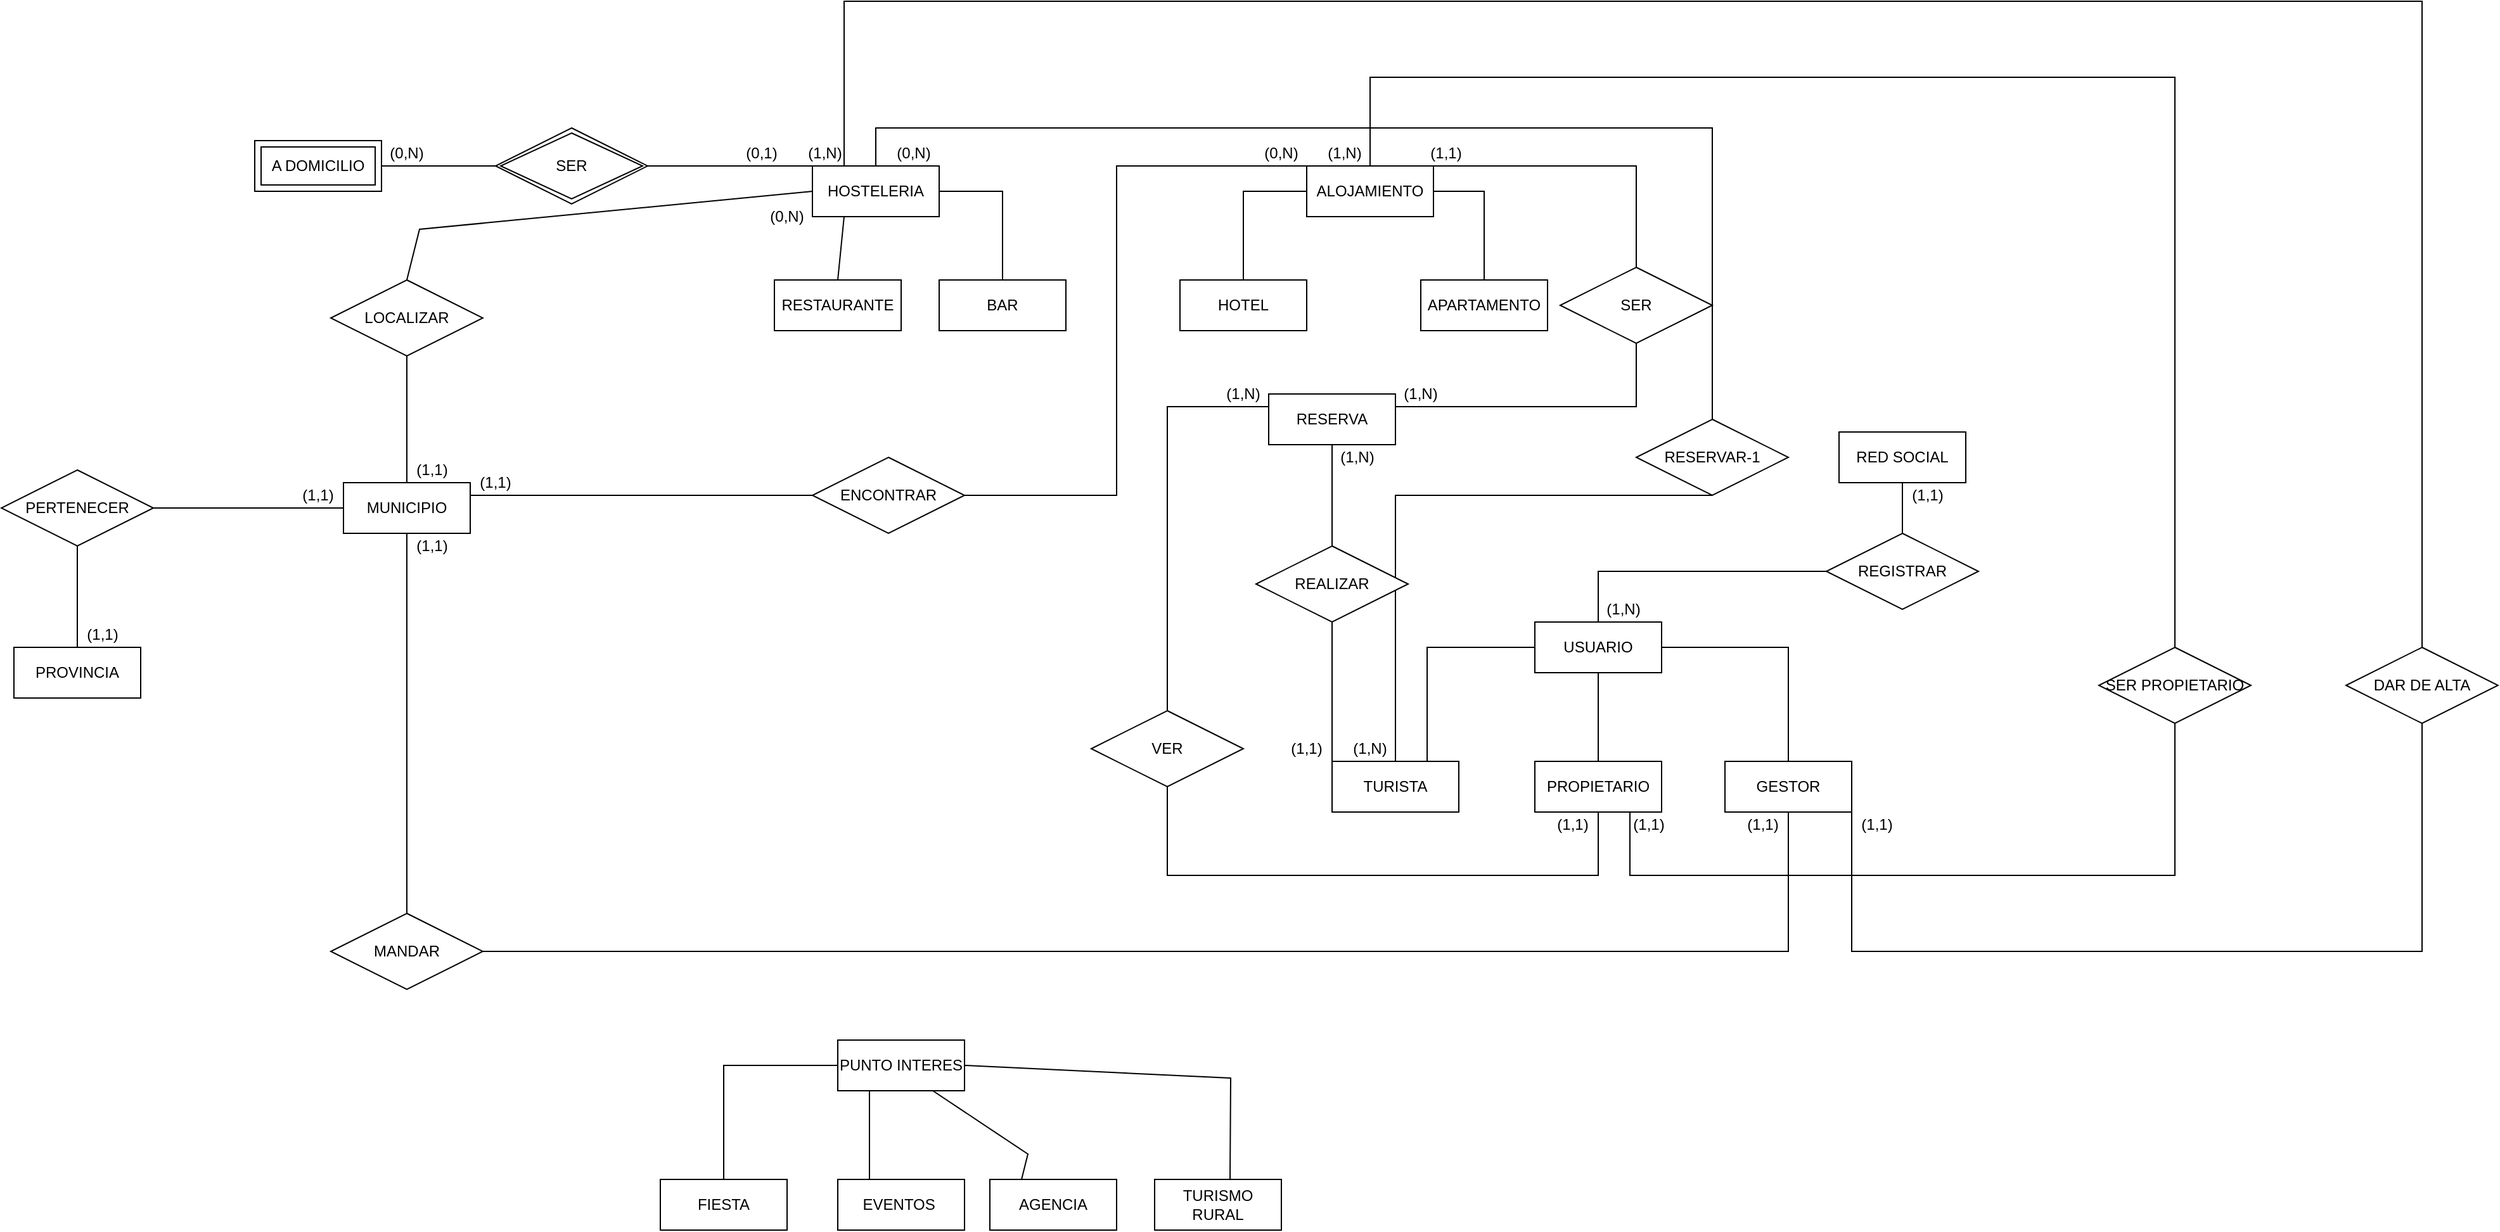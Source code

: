<mxfile version="14.4.3" type="github">
  <diagram id="R2lEEEUBdFMjLlhIrx00" name="Page-1">
    <mxGraphModel dx="2154" dy="1667" grid="1" gridSize="10" guides="1" tooltips="1" connect="1" arrows="1" fold="1" page="1" pageScale="1" pageWidth="850" pageHeight="1100" math="0" shadow="0" extFonts="Permanent Marker^https://fonts.googleapis.com/css?family=Permanent+Marker">
      <root>
        <mxCell id="0" />
        <mxCell id="1" parent="0" />
        <mxCell id="o4iAExZpC-2CQ51Gos-I-1" value="HOSTELERIA" style="whiteSpace=wrap;html=1;align=center;" parent="1" vertex="1">
          <mxGeometry x="140" y="80" width="100" height="40" as="geometry" />
        </mxCell>
        <mxCell id="o4iAExZpC-2CQ51Gos-I-3" value="RESTAURANTE" style="whiteSpace=wrap;html=1;align=center;" parent="1" vertex="1">
          <mxGeometry x="110" y="170" width="100" height="40" as="geometry" />
        </mxCell>
        <mxCell id="o4iAExZpC-2CQ51Gos-I-4" value="BAR" style="whiteSpace=wrap;html=1;align=center;" parent="1" vertex="1">
          <mxGeometry x="240" y="170" width="100" height="40" as="geometry" />
        </mxCell>
        <mxCell id="o4iAExZpC-2CQ51Gos-I-5" value="ALOJAMIENTO" style="whiteSpace=wrap;html=1;align=center;" parent="1" vertex="1">
          <mxGeometry x="530" y="80" width="100" height="40" as="geometry" />
        </mxCell>
        <mxCell id="o4iAExZpC-2CQ51Gos-I-6" value="HOTEL" style="whiteSpace=wrap;html=1;align=center;" parent="1" vertex="1">
          <mxGeometry x="430" y="170" width="100" height="40" as="geometry" />
        </mxCell>
        <mxCell id="o4iAExZpC-2CQ51Gos-I-7" value="APARTAMENTO" style="whiteSpace=wrap;html=1;align=center;" parent="1" vertex="1">
          <mxGeometry x="620" y="170" width="100" height="40" as="geometry" />
        </mxCell>
        <mxCell id="o4iAExZpC-2CQ51Gos-I-8" value="PUNTO INTERES" style="whiteSpace=wrap;html=1;align=center;" parent="1" vertex="1">
          <mxGeometry x="160" y="770" width="100" height="40" as="geometry" />
        </mxCell>
        <mxCell id="o4iAExZpC-2CQ51Gos-I-9" value="FIESTA" style="whiteSpace=wrap;html=1;align=center;" parent="1" vertex="1">
          <mxGeometry x="20" y="880" width="100" height="40" as="geometry" />
        </mxCell>
        <mxCell id="o4iAExZpC-2CQ51Gos-I-10" value="EVENTOS&amp;nbsp;" style="whiteSpace=wrap;html=1;align=center;" parent="1" vertex="1">
          <mxGeometry x="160" y="880" width="100" height="40" as="geometry" />
        </mxCell>
        <mxCell id="o4iAExZpC-2CQ51Gos-I-11" value="AGENCIA" style="whiteSpace=wrap;html=1;align=center;" parent="1" vertex="1">
          <mxGeometry x="280" y="880" width="100" height="40" as="geometry" />
        </mxCell>
        <mxCell id="o4iAExZpC-2CQ51Gos-I-12" value="TURISMO RURAL" style="whiteSpace=wrap;html=1;align=center;" parent="1" vertex="1">
          <mxGeometry x="410" y="880" width="100" height="40" as="geometry" />
        </mxCell>
        <mxCell id="o4iAExZpC-2CQ51Gos-I-13" value="RED SOCIAL" style="whiteSpace=wrap;html=1;align=center;" parent="1" vertex="1">
          <mxGeometry x="950" y="290" width="100" height="40" as="geometry" />
        </mxCell>
        <mxCell id="o4iAExZpC-2CQ51Gos-I-14" value="USUARIO" style="whiteSpace=wrap;html=1;align=center;" parent="1" vertex="1">
          <mxGeometry x="710" y="440" width="100" height="40" as="geometry" />
        </mxCell>
        <mxCell id="o4iAExZpC-2CQ51Gos-I-15" value="TURISTA" style="whiteSpace=wrap;html=1;align=center;" parent="1" vertex="1">
          <mxGeometry x="550" y="550" width="100" height="40" as="geometry" />
        </mxCell>
        <mxCell id="o4iAExZpC-2CQ51Gos-I-16" value="PROPIETARIO" style="whiteSpace=wrap;html=1;align=center;" parent="1" vertex="1">
          <mxGeometry x="710" y="550" width="100" height="40" as="geometry" />
        </mxCell>
        <mxCell id="o4iAExZpC-2CQ51Gos-I-17" value="GESTOR" style="whiteSpace=wrap;html=1;align=center;" parent="1" vertex="1">
          <mxGeometry x="860" y="550" width="100" height="40" as="geometry" />
        </mxCell>
        <mxCell id="o4iAExZpC-2CQ51Gos-I-18" value="REGISTRAR" style="shape=rhombus;perimeter=rhombusPerimeter;whiteSpace=wrap;html=1;align=center;" parent="1" vertex="1">
          <mxGeometry x="940" y="370" width="120" height="60" as="geometry" />
        </mxCell>
        <mxCell id="o4iAExZpC-2CQ51Gos-I-25" value="" style="endArrow=none;html=1;rounded=0;entryX=0.5;entryY=1;entryDx=0;entryDy=0;exitX=0.5;exitY=0;exitDx=0;exitDy=0;" parent="1" source="o4iAExZpC-2CQ51Gos-I-18" target="o4iAExZpC-2CQ51Gos-I-13" edge="1">
          <mxGeometry relative="1" as="geometry">
            <mxPoint x="760" y="319.5" as="sourcePoint" />
            <mxPoint x="920" y="319.5" as="targetPoint" />
            <Array as="points" />
          </mxGeometry>
        </mxCell>
        <mxCell id="o4iAExZpC-2CQ51Gos-I-26" value="" style="endArrow=none;html=1;rounded=0;entryX=0;entryY=0.5;entryDx=0;entryDy=0;exitX=0.5;exitY=0;exitDx=0;exitDy=0;" parent="1" source="o4iAExZpC-2CQ51Gos-I-14" target="o4iAExZpC-2CQ51Gos-I-18" edge="1">
          <mxGeometry relative="1" as="geometry">
            <mxPoint x="760" y="440" as="sourcePoint" />
            <mxPoint x="930.04" y="430" as="targetPoint" />
            <Array as="points">
              <mxPoint x="760" y="400" />
              <mxPoint x="850" y="400" />
            </Array>
          </mxGeometry>
        </mxCell>
        <mxCell id="o4iAExZpC-2CQ51Gos-I-27" value="" style="endArrow=none;html=1;rounded=0;entryX=0;entryY=0.5;entryDx=0;entryDy=0;exitX=0.75;exitY=0;exitDx=0;exitDy=0;" parent="1" source="o4iAExZpC-2CQ51Gos-I-15" target="o4iAExZpC-2CQ51Gos-I-14" edge="1">
          <mxGeometry relative="1" as="geometry">
            <mxPoint x="550" y="460" as="sourcePoint" />
            <mxPoint x="710" y="460" as="targetPoint" />
            <Array as="points">
              <mxPoint x="625" y="460" />
            </Array>
          </mxGeometry>
        </mxCell>
        <mxCell id="o4iAExZpC-2CQ51Gos-I-28" value="" style="endArrow=none;html=1;rounded=0;exitX=1;exitY=0.5;exitDx=0;exitDy=0;entryX=0.5;entryY=0;entryDx=0;entryDy=0;" parent="1" source="o4iAExZpC-2CQ51Gos-I-14" target="o4iAExZpC-2CQ51Gos-I-17" edge="1">
          <mxGeometry relative="1" as="geometry">
            <mxPoint x="830" y="460" as="sourcePoint" />
            <mxPoint x="990" y="460" as="targetPoint" />
            <Array as="points">
              <mxPoint x="910" y="460" />
            </Array>
          </mxGeometry>
        </mxCell>
        <mxCell id="o4iAExZpC-2CQ51Gos-I-29" value="" style="endArrow=none;html=1;rounded=0;entryX=0.5;entryY=1;entryDx=0;entryDy=0;exitX=0.5;exitY=0;exitDx=0;exitDy=0;" parent="1" source="o4iAExZpC-2CQ51Gos-I-16" target="o4iAExZpC-2CQ51Gos-I-14" edge="1">
          <mxGeometry relative="1" as="geometry">
            <mxPoint x="640" y="620" as="sourcePoint" />
            <mxPoint x="800" y="620" as="targetPoint" />
          </mxGeometry>
        </mxCell>
        <mxCell id="o4iAExZpC-2CQ51Gos-I-30" value="" style="endArrow=none;html=1;rounded=0;entryX=0;entryY=0.5;entryDx=0;entryDy=0;exitX=0.5;exitY=0;exitDx=0;exitDy=0;" parent="1" source="o4iAExZpC-2CQ51Gos-I-9" target="o4iAExZpC-2CQ51Gos-I-8" edge="1">
          <mxGeometry relative="1" as="geometry">
            <mxPoint x="40" y="870" as="sourcePoint" />
            <mxPoint x="150" y="780" as="targetPoint" />
            <Array as="points">
              <mxPoint x="70" y="790" />
            </Array>
          </mxGeometry>
        </mxCell>
        <mxCell id="o4iAExZpC-2CQ51Gos-I-31" value="" style="endArrow=none;html=1;rounded=0;exitX=1;exitY=0.5;exitDx=0;exitDy=0;entryX=0.595;entryY=0.001;entryDx=0;entryDy=0;entryPerimeter=0;" parent="1" source="o4iAExZpC-2CQ51Gos-I-8" target="o4iAExZpC-2CQ51Gos-I-12" edge="1">
          <mxGeometry relative="1" as="geometry">
            <mxPoint x="320" y="790" as="sourcePoint" />
            <mxPoint x="470" y="880" as="targetPoint" />
            <Array as="points">
              <mxPoint x="470" y="800" />
            </Array>
          </mxGeometry>
        </mxCell>
        <mxCell id="o4iAExZpC-2CQ51Gos-I-32" value="" style="endArrow=none;html=1;rounded=0;exitX=0.25;exitY=1;exitDx=0;exitDy=0;entryX=0.25;entryY=0;entryDx=0;entryDy=0;" parent="1" source="o4iAExZpC-2CQ51Gos-I-8" target="o4iAExZpC-2CQ51Gos-I-10" edge="1">
          <mxGeometry relative="1" as="geometry">
            <mxPoint x="320" y="830" as="sourcePoint" />
            <mxPoint x="480" y="830" as="targetPoint" />
          </mxGeometry>
        </mxCell>
        <mxCell id="o4iAExZpC-2CQ51Gos-I-33" value="" style="endArrow=none;html=1;rounded=0;exitX=0.75;exitY=1;exitDx=0;exitDy=0;entryX=0.25;entryY=0;entryDx=0;entryDy=0;" parent="1" source="o4iAExZpC-2CQ51Gos-I-8" target="o4iAExZpC-2CQ51Gos-I-11" edge="1">
          <mxGeometry relative="1" as="geometry">
            <mxPoint x="250" y="840" as="sourcePoint" />
            <mxPoint x="410" y="840" as="targetPoint" />
            <Array as="points">
              <mxPoint x="310" y="860" />
            </Array>
          </mxGeometry>
        </mxCell>
        <mxCell id="o4iAExZpC-2CQ51Gos-I-34" value="" style="endArrow=none;html=1;rounded=0;exitX=0.25;exitY=1;exitDx=0;exitDy=0;entryX=0.5;entryY=0;entryDx=0;entryDy=0;" parent="1" source="o4iAExZpC-2CQ51Gos-I-1" target="o4iAExZpC-2CQ51Gos-I-3" edge="1">
          <mxGeometry relative="1" as="geometry">
            <mxPoint x="210" y="260" as="sourcePoint" />
            <mxPoint x="370" y="260" as="targetPoint" />
            <Array as="points" />
          </mxGeometry>
        </mxCell>
        <mxCell id="o4iAExZpC-2CQ51Gos-I-35" value="" style="endArrow=none;html=1;rounded=0;exitX=0.5;exitY=0;exitDx=0;exitDy=0;entryX=1;entryY=0.5;entryDx=0;entryDy=0;" parent="1" source="o4iAExZpC-2CQ51Gos-I-4" target="o4iAExZpC-2CQ51Gos-I-1" edge="1">
          <mxGeometry relative="1" as="geometry">
            <mxPoint x="260" y="260" as="sourcePoint" />
            <mxPoint x="420" y="260" as="targetPoint" />
            <Array as="points">
              <mxPoint x="290" y="100" />
            </Array>
          </mxGeometry>
        </mxCell>
        <mxCell id="o4iAExZpC-2CQ51Gos-I-36" value="" style="endArrow=none;html=1;rounded=0;entryX=0;entryY=0.5;entryDx=0;entryDy=0;exitX=0.5;exitY=0;exitDx=0;exitDy=0;" parent="1" source="o4iAExZpC-2CQ51Gos-I-6" target="o4iAExZpC-2CQ51Gos-I-5" edge="1">
          <mxGeometry relative="1" as="geometry">
            <mxPoint x="380" y="250" as="sourcePoint" />
            <mxPoint x="540" y="250" as="targetPoint" />
            <Array as="points">
              <mxPoint x="480" y="100" />
            </Array>
          </mxGeometry>
        </mxCell>
        <mxCell id="o4iAExZpC-2CQ51Gos-I-37" value="" style="endArrow=none;html=1;rounded=0;exitX=1;exitY=0.5;exitDx=0;exitDy=0;entryX=0.5;entryY=0;entryDx=0;entryDy=0;" parent="1" source="o4iAExZpC-2CQ51Gos-I-5" target="o4iAExZpC-2CQ51Gos-I-7" edge="1">
          <mxGeometry relative="1" as="geometry">
            <mxPoint x="660" y="100" as="sourcePoint" />
            <mxPoint x="820" y="100" as="targetPoint" />
            <Array as="points">
              <mxPoint x="670" y="100" />
            </Array>
          </mxGeometry>
        </mxCell>
        <mxCell id="o4iAExZpC-2CQ51Gos-I-39" value="RESERVAR-1" style="shape=rhombus;perimeter=rhombusPerimeter;whiteSpace=wrap;html=1;align=center;" parent="1" vertex="1">
          <mxGeometry x="790" y="280" width="120" height="60" as="geometry" />
        </mxCell>
        <mxCell id="o4iAExZpC-2CQ51Gos-I-42" value="" style="endArrow=none;html=1;rounded=0;entryX=0.5;entryY=1;entryDx=0;entryDy=0;exitX=0.5;exitY=0;exitDx=0;exitDy=0;" parent="1" source="o4iAExZpC-2CQ51Gos-I-15" target="o4iAExZpC-2CQ51Gos-I-39" edge="1">
          <mxGeometry relative="1" as="geometry">
            <mxPoint x="580" y="560" as="sourcePoint" />
            <mxPoint x="800" y="360" as="targetPoint" />
            <Array as="points">
              <mxPoint x="600" y="340" />
            </Array>
          </mxGeometry>
        </mxCell>
        <mxCell id="o4iAExZpC-2CQ51Gos-I-43" value="" style="endArrow=none;html=1;rounded=0;exitX=0.5;exitY=0;exitDx=0;exitDy=0;entryX=0.5;entryY=0;entryDx=0;entryDy=0;" parent="1" source="o4iAExZpC-2CQ51Gos-I-1" target="o4iAExZpC-2CQ51Gos-I-39" edge="1">
          <mxGeometry relative="1" as="geometry">
            <mxPoint x="210" y="50" as="sourcePoint" />
            <mxPoint x="370" y="50" as="targetPoint" />
            <Array as="points">
              <mxPoint x="190" y="50" />
              <mxPoint x="760" y="50" />
              <mxPoint x="850" y="50" />
            </Array>
          </mxGeometry>
        </mxCell>
        <mxCell id="o4iAExZpC-2CQ51Gos-I-50" value="REALIZAR" style="shape=rhombus;perimeter=rhombusPerimeter;whiteSpace=wrap;html=1;align=center;" parent="1" vertex="1">
          <mxGeometry x="490" y="380" width="120" height="60" as="geometry" />
        </mxCell>
        <mxCell id="o4iAExZpC-2CQ51Gos-I-52" value="" style="endArrow=none;html=1;rounded=0;entryX=0.5;entryY=1;entryDx=0;entryDy=0;exitX=0;exitY=0;exitDx=0;exitDy=0;" parent="1" source="o4iAExZpC-2CQ51Gos-I-15" target="o4iAExZpC-2CQ51Gos-I-50" edge="1">
          <mxGeometry relative="1" as="geometry">
            <mxPoint x="820" y="450" as="sourcePoint" />
            <mxPoint x="860" y="330" as="targetPoint" />
            <Array as="points" />
          </mxGeometry>
        </mxCell>
        <mxCell id="cLi5nbnr-QQRvA7Y3jT5-1" value="A DOMICILIO" style="shape=ext;margin=3;double=1;whiteSpace=wrap;html=1;align=center;" vertex="1" parent="1">
          <mxGeometry x="-300" y="60" width="100" height="40" as="geometry" />
        </mxCell>
        <mxCell id="cLi5nbnr-QQRvA7Y3jT5-2" value="SER" style="shape=rhombus;double=1;perimeter=rhombusPerimeter;whiteSpace=wrap;html=1;align=center;" vertex="1" parent="1">
          <mxGeometry x="-110" y="50" width="120" height="60" as="geometry" />
        </mxCell>
        <mxCell id="cLi5nbnr-QQRvA7Y3jT5-3" value="" style="endArrow=none;html=1;rounded=0;entryX=0;entryY=0.5;entryDx=0;entryDy=0;exitX=1;exitY=0.5;exitDx=0;exitDy=0;" edge="1" parent="1" source="cLi5nbnr-QQRvA7Y3jT5-1" target="cLi5nbnr-QQRvA7Y3jT5-2">
          <mxGeometry relative="1" as="geometry">
            <mxPoint x="-210" y="130" as="sourcePoint" />
            <mxPoint x="-60" y="150" as="targetPoint" />
          </mxGeometry>
        </mxCell>
        <mxCell id="cLi5nbnr-QQRvA7Y3jT5-4" value="" style="endArrow=none;html=1;rounded=0;entryX=0;entryY=0;entryDx=0;entryDy=0;exitX=1;exitY=0.5;exitDx=0;exitDy=0;" edge="1" parent="1" source="cLi5nbnr-QQRvA7Y3jT5-2" target="o4iAExZpC-2CQ51Gos-I-1">
          <mxGeometry relative="1" as="geometry">
            <mxPoint x="-160" y="150" as="sourcePoint" />
            <mxPoint y="150" as="targetPoint" />
          </mxGeometry>
        </mxCell>
        <mxCell id="cLi5nbnr-QQRvA7Y3jT5-5" value="MUNICIPIO" style="whiteSpace=wrap;html=1;align=center;" vertex="1" parent="1">
          <mxGeometry x="-230" y="330" width="100" height="40" as="geometry" />
        </mxCell>
        <mxCell id="cLi5nbnr-QQRvA7Y3jT5-6" value="LOCALIZAR" style="shape=rhombus;perimeter=rhombusPerimeter;whiteSpace=wrap;html=1;align=center;" vertex="1" parent="1">
          <mxGeometry x="-240" y="170" width="120" height="60" as="geometry" />
        </mxCell>
        <mxCell id="cLi5nbnr-QQRvA7Y3jT5-7" value="" style="endArrow=none;html=1;rounded=0;exitX=0.5;exitY=0;exitDx=0;exitDy=0;entryX=0;entryY=0.5;entryDx=0;entryDy=0;" edge="1" parent="1" source="cLi5nbnr-QQRvA7Y3jT5-6" target="o4iAExZpC-2CQ51Gos-I-1">
          <mxGeometry relative="1" as="geometry">
            <mxPoint x="-130" y="150" as="sourcePoint" />
            <mxPoint x="30" y="150" as="targetPoint" />
            <Array as="points">
              <mxPoint x="-170" y="130" />
            </Array>
          </mxGeometry>
        </mxCell>
        <mxCell id="cLi5nbnr-QQRvA7Y3jT5-9" value="" style="endArrow=none;html=1;rounded=0;exitX=0.5;exitY=1;exitDx=0;exitDy=0;entryX=0.5;entryY=0;entryDx=0;entryDy=0;" edge="1" parent="1" source="cLi5nbnr-QQRvA7Y3jT5-6" target="cLi5nbnr-QQRvA7Y3jT5-5">
          <mxGeometry relative="1" as="geometry">
            <mxPoint x="-220" y="270" as="sourcePoint" />
            <mxPoint x="-60" y="270" as="targetPoint" />
          </mxGeometry>
        </mxCell>
        <mxCell id="cLi5nbnr-QQRvA7Y3jT5-10" value="MANDAR" style="shape=rhombus;perimeter=rhombusPerimeter;whiteSpace=wrap;html=1;align=center;" vertex="1" parent="1">
          <mxGeometry x="-240" y="670" width="120" height="60" as="geometry" />
        </mxCell>
        <mxCell id="cLi5nbnr-QQRvA7Y3jT5-11" value="" style="endArrow=none;html=1;rounded=0;exitX=0.5;exitY=1;exitDx=0;exitDy=0;entryX=0.5;entryY=0;entryDx=0;entryDy=0;" edge="1" parent="1" source="cLi5nbnr-QQRvA7Y3jT5-5" target="cLi5nbnr-QQRvA7Y3jT5-10">
          <mxGeometry relative="1" as="geometry">
            <mxPoint x="-150" y="490" as="sourcePoint" />
            <mxPoint x="10" y="490" as="targetPoint" />
          </mxGeometry>
        </mxCell>
        <mxCell id="cLi5nbnr-QQRvA7Y3jT5-12" value="" style="endArrow=none;html=1;rounded=0;exitX=1;exitY=0.5;exitDx=0;exitDy=0;entryX=0.5;entryY=1;entryDx=0;entryDy=0;" edge="1" parent="1" source="cLi5nbnr-QQRvA7Y3jT5-10" target="o4iAExZpC-2CQ51Gos-I-17">
          <mxGeometry relative="1" as="geometry">
            <mxPoint x="10" y="700" as="sourcePoint" />
            <mxPoint x="170" y="700" as="targetPoint" />
            <Array as="points">
              <mxPoint x="910" y="700" />
            </Array>
          </mxGeometry>
        </mxCell>
        <mxCell id="cLi5nbnr-QQRvA7Y3jT5-13" value="(0,N)" style="text;html=1;strokeColor=none;fillColor=none;align=center;verticalAlign=middle;whiteSpace=wrap;rounded=0;" vertex="1" parent="1">
          <mxGeometry x="100" y="110" width="40" height="20" as="geometry" />
        </mxCell>
        <mxCell id="cLi5nbnr-QQRvA7Y3jT5-14" value="(1,1)" style="text;html=1;strokeColor=none;fillColor=none;align=center;verticalAlign=middle;whiteSpace=wrap;rounded=0;" vertex="1" parent="1">
          <mxGeometry x="-180" y="310" width="40" height="20" as="geometry" />
        </mxCell>
        <mxCell id="cLi5nbnr-QQRvA7Y3jT5-15" value="(1,1)" style="text;html=1;strokeColor=none;fillColor=none;align=center;verticalAlign=middle;whiteSpace=wrap;rounded=0;" vertex="1" parent="1">
          <mxGeometry x="-180" y="370" width="40" height="20" as="geometry" />
        </mxCell>
        <mxCell id="cLi5nbnr-QQRvA7Y3jT5-16" value="(1,1)" style="text;html=1;strokeColor=none;fillColor=none;align=center;verticalAlign=middle;whiteSpace=wrap;rounded=0;" vertex="1" parent="1">
          <mxGeometry x="870" y="590" width="40" height="20" as="geometry" />
        </mxCell>
        <mxCell id="cLi5nbnr-QQRvA7Y3jT5-17" value="(0,N)" style="text;html=1;strokeColor=none;fillColor=none;align=center;verticalAlign=middle;whiteSpace=wrap;rounded=0;" vertex="1" parent="1">
          <mxGeometry x="-200" y="60" width="40" height="20" as="geometry" />
        </mxCell>
        <mxCell id="cLi5nbnr-QQRvA7Y3jT5-18" value="(0,1)" style="text;html=1;strokeColor=none;fillColor=none;align=center;verticalAlign=middle;whiteSpace=wrap;rounded=0;" vertex="1" parent="1">
          <mxGeometry x="80" y="60" width="40" height="20" as="geometry" />
        </mxCell>
        <mxCell id="cLi5nbnr-QQRvA7Y3jT5-19" value="(0,N)" style="text;html=1;strokeColor=none;fillColor=none;align=center;verticalAlign=middle;whiteSpace=wrap;rounded=0;" vertex="1" parent="1">
          <mxGeometry x="200" y="60" width="40" height="20" as="geometry" />
        </mxCell>
        <mxCell id="cLi5nbnr-QQRvA7Y3jT5-20" value="(1,1)" style="text;html=1;strokeColor=none;fillColor=none;align=center;verticalAlign=middle;whiteSpace=wrap;rounded=0;" vertex="1" parent="1">
          <mxGeometry x="620" y="60" width="40" height="20" as="geometry" />
        </mxCell>
        <mxCell id="cLi5nbnr-QQRvA7Y3jT5-21" value="(1,1)" style="text;html=1;strokeColor=none;fillColor=none;align=center;verticalAlign=middle;whiteSpace=wrap;rounded=0;" vertex="1" parent="1">
          <mxGeometry x="510" y="530" width="40" height="20" as="geometry" />
        </mxCell>
        <mxCell id="cLi5nbnr-QQRvA7Y3jT5-22" value="(1,N)" style="text;html=1;strokeColor=none;fillColor=none;align=center;verticalAlign=middle;whiteSpace=wrap;rounded=0;" vertex="1" parent="1">
          <mxGeometry x="560" y="530" width="40" height="20" as="geometry" />
        </mxCell>
        <mxCell id="cLi5nbnr-QQRvA7Y3jT5-23" value="(1,1)" style="text;html=1;strokeColor=none;fillColor=none;align=center;verticalAlign=middle;whiteSpace=wrap;rounded=0;" vertex="1" parent="1">
          <mxGeometry x="1000" y="330" width="40" height="20" as="geometry" />
        </mxCell>
        <mxCell id="cLi5nbnr-QQRvA7Y3jT5-24" value="(1,N)" style="text;html=1;strokeColor=none;fillColor=none;align=center;verticalAlign=middle;whiteSpace=wrap;rounded=0;" vertex="1" parent="1">
          <mxGeometry x="760" y="420" width="40" height="20" as="geometry" />
        </mxCell>
        <mxCell id="cLi5nbnr-QQRvA7Y3jT5-25" value="ENCONTRAR" style="shape=rhombus;perimeter=rhombusPerimeter;whiteSpace=wrap;html=1;align=center;" vertex="1" parent="1">
          <mxGeometry x="140" y="310" width="120" height="60" as="geometry" />
        </mxCell>
        <mxCell id="cLi5nbnr-QQRvA7Y3jT5-26" value="" style="endArrow=none;html=1;rounded=0;entryX=0;entryY=0.5;entryDx=0;entryDy=0;exitX=1;exitY=0.25;exitDx=0;exitDy=0;" edge="1" parent="1" source="cLi5nbnr-QQRvA7Y3jT5-5" target="cLi5nbnr-QQRvA7Y3jT5-25">
          <mxGeometry relative="1" as="geometry">
            <mxPoint x="-30" y="310" as="sourcePoint" />
            <mxPoint x="130" y="310" as="targetPoint" />
          </mxGeometry>
        </mxCell>
        <mxCell id="cLi5nbnr-QQRvA7Y3jT5-27" value="" style="endArrow=none;html=1;rounded=0;exitX=1;exitY=0.5;exitDx=0;exitDy=0;entryX=0;entryY=0;entryDx=0;entryDy=0;" edge="1" parent="1" source="cLi5nbnr-QQRvA7Y3jT5-25" target="o4iAExZpC-2CQ51Gos-I-5">
          <mxGeometry relative="1" as="geometry">
            <mxPoint x="310" y="300" as="sourcePoint" />
            <mxPoint x="470" y="300" as="targetPoint" />
            <Array as="points">
              <mxPoint x="380" y="340" />
              <mxPoint x="380" y="80" />
            </Array>
          </mxGeometry>
        </mxCell>
        <mxCell id="cLi5nbnr-QQRvA7Y3jT5-28" value="(0,N)" style="text;html=1;strokeColor=none;fillColor=none;align=center;verticalAlign=middle;whiteSpace=wrap;rounded=0;" vertex="1" parent="1">
          <mxGeometry x="490" y="60" width="40" height="20" as="geometry" />
        </mxCell>
        <mxCell id="cLi5nbnr-QQRvA7Y3jT5-29" value="(1,1)" style="text;html=1;strokeColor=none;fillColor=none;align=center;verticalAlign=middle;whiteSpace=wrap;rounded=0;" vertex="1" parent="1">
          <mxGeometry x="-130" y="320" width="40" height="20" as="geometry" />
        </mxCell>
        <mxCell id="cLi5nbnr-QQRvA7Y3jT5-30" value="PERTENECER" style="shape=rhombus;perimeter=rhombusPerimeter;whiteSpace=wrap;html=1;align=center;" vertex="1" parent="1">
          <mxGeometry x="-500" y="320" width="120" height="60" as="geometry" />
        </mxCell>
        <mxCell id="cLi5nbnr-QQRvA7Y3jT5-31" value="PROVINCIA" style="whiteSpace=wrap;html=1;align=center;" vertex="1" parent="1">
          <mxGeometry x="-490" y="460" width="100" height="40" as="geometry" />
        </mxCell>
        <mxCell id="cLi5nbnr-QQRvA7Y3jT5-32" value="" style="endArrow=none;html=1;rounded=0;entryX=0;entryY=0.5;entryDx=0;entryDy=0;exitX=1;exitY=0.5;exitDx=0;exitDy=0;" edge="1" parent="1" source="cLi5nbnr-QQRvA7Y3jT5-30" target="cLi5nbnr-QQRvA7Y3jT5-5">
          <mxGeometry relative="1" as="geometry">
            <mxPoint x="-200" y="220" as="sourcePoint" />
            <mxPoint x="-40" y="220" as="targetPoint" />
          </mxGeometry>
        </mxCell>
        <mxCell id="cLi5nbnr-QQRvA7Y3jT5-34" value="" style="endArrow=none;html=1;rounded=0;entryX=0.5;entryY=0;entryDx=0;entryDy=0;exitX=0.5;exitY=1;exitDx=0;exitDy=0;" edge="1" parent="1" source="cLi5nbnr-QQRvA7Y3jT5-30" target="cLi5nbnr-QQRvA7Y3jT5-31">
          <mxGeometry relative="1" as="geometry">
            <mxPoint x="-370.0" y="360" as="sourcePoint" />
            <mxPoint x="-220" y="360" as="targetPoint" />
          </mxGeometry>
        </mxCell>
        <mxCell id="cLi5nbnr-QQRvA7Y3jT5-35" value="(1,1)" style="text;html=1;strokeColor=none;fillColor=none;align=center;verticalAlign=middle;whiteSpace=wrap;rounded=0;" vertex="1" parent="1">
          <mxGeometry x="-270" y="330" width="40" height="20" as="geometry" />
        </mxCell>
        <mxCell id="cLi5nbnr-QQRvA7Y3jT5-36" value="(1,1)" style="text;html=1;strokeColor=none;fillColor=none;align=center;verticalAlign=middle;whiteSpace=wrap;rounded=0;" vertex="1" parent="1">
          <mxGeometry x="-440" y="440" width="40" height="20" as="geometry" />
        </mxCell>
        <mxCell id="cLi5nbnr-QQRvA7Y3jT5-44" value="RESERVA" style="whiteSpace=wrap;html=1;align=center;" vertex="1" parent="1">
          <mxGeometry x="500" y="260" width="100" height="40" as="geometry" />
        </mxCell>
        <mxCell id="cLi5nbnr-QQRvA7Y3jT5-45" value="" style="endArrow=none;html=1;rounded=0;entryX=0.5;entryY=1;entryDx=0;entryDy=0;exitX=0.5;exitY=0;exitDx=0;exitDy=0;" edge="1" parent="1" source="o4iAExZpC-2CQ51Gos-I-50" target="cLi5nbnr-QQRvA7Y3jT5-44">
          <mxGeometry relative="1" as="geometry">
            <mxPoint x="360" y="360" as="sourcePoint" />
            <mxPoint x="520" y="360" as="targetPoint" />
          </mxGeometry>
        </mxCell>
        <mxCell id="cLi5nbnr-QQRvA7Y3jT5-46" value="(1,N)" style="text;html=1;strokeColor=none;fillColor=none;align=center;verticalAlign=middle;whiteSpace=wrap;rounded=0;" vertex="1" parent="1">
          <mxGeometry x="550" y="300" width="40" height="20" as="geometry" />
        </mxCell>
        <mxCell id="cLi5nbnr-QQRvA7Y3jT5-47" value="SER" style="shape=rhombus;perimeter=rhombusPerimeter;whiteSpace=wrap;html=1;align=center;" vertex="1" parent="1">
          <mxGeometry x="730" y="160" width="120" height="60" as="geometry" />
        </mxCell>
        <mxCell id="cLi5nbnr-QQRvA7Y3jT5-48" value="" style="endArrow=none;html=1;rounded=0;exitX=0;exitY=1;exitDx=0;exitDy=0;entryX=0.5;entryY=1;entryDx=0;entryDy=0;" edge="1" parent="1" source="cLi5nbnr-QQRvA7Y3jT5-51" target="cLi5nbnr-QQRvA7Y3jT5-47">
          <mxGeometry relative="1" as="geometry">
            <mxPoint x="650" y="270" as="sourcePoint" />
            <mxPoint x="810" y="270" as="targetPoint" />
            <Array as="points">
              <mxPoint x="790" y="270" />
            </Array>
          </mxGeometry>
        </mxCell>
        <mxCell id="cLi5nbnr-QQRvA7Y3jT5-50" value="" style="endArrow=none;html=1;rounded=0;exitX=1;exitY=0;exitDx=0;exitDy=0;entryX=0.5;entryY=0;entryDx=0;entryDy=0;" edge="1" parent="1" source="o4iAExZpC-2CQ51Gos-I-5" target="cLi5nbnr-QQRvA7Y3jT5-47">
          <mxGeometry relative="1" as="geometry">
            <mxPoint x="970" y="80" as="sourcePoint" />
            <mxPoint x="1130" y="80" as="targetPoint" />
            <Array as="points">
              <mxPoint x="790" y="80" />
            </Array>
          </mxGeometry>
        </mxCell>
        <mxCell id="cLi5nbnr-QQRvA7Y3jT5-51" value="(1,N)" style="text;html=1;strokeColor=none;fillColor=none;align=center;verticalAlign=middle;whiteSpace=wrap;rounded=0;" vertex="1" parent="1">
          <mxGeometry x="600" y="250" width="40" height="20" as="geometry" />
        </mxCell>
        <mxCell id="cLi5nbnr-QQRvA7Y3jT5-54" value="" style="endArrow=none;html=1;rounded=0;entryX=0.5;entryY=1;entryDx=0;entryDy=0;exitX=0.5;exitY=1;exitDx=0;exitDy=0;" edge="1" parent="1" source="cLi5nbnr-QQRvA7Y3jT5-55" target="o4iAExZpC-2CQ51Gos-I-16">
          <mxGeometry relative="1" as="geometry">
            <mxPoint x="450" y="650" as="sourcePoint" />
            <mxPoint x="610" y="650" as="targetPoint" />
            <Array as="points">
              <mxPoint x="420" y="640" />
              <mxPoint x="760" y="640" />
            </Array>
          </mxGeometry>
        </mxCell>
        <mxCell id="cLi5nbnr-QQRvA7Y3jT5-55" value="VER" style="shape=rhombus;perimeter=rhombusPerimeter;whiteSpace=wrap;html=1;align=center;" vertex="1" parent="1">
          <mxGeometry x="360" y="510" width="120" height="60" as="geometry" />
        </mxCell>
        <mxCell id="cLi5nbnr-QQRvA7Y3jT5-56" value="" style="endArrow=none;html=1;rounded=0;entryX=0.5;entryY=0;entryDx=0;entryDy=0;exitX=0;exitY=0.25;exitDx=0;exitDy=0;" edge="1" parent="1" source="cLi5nbnr-QQRvA7Y3jT5-44" target="cLi5nbnr-QQRvA7Y3jT5-55">
          <mxGeometry relative="1" as="geometry">
            <mxPoint x="190" y="490" as="sourcePoint" />
            <mxPoint x="350" y="490" as="targetPoint" />
            <Array as="points">
              <mxPoint x="420" y="270" />
            </Array>
          </mxGeometry>
        </mxCell>
        <mxCell id="cLi5nbnr-QQRvA7Y3jT5-57" value="(1,N)" style="text;html=1;strokeColor=none;fillColor=none;align=center;verticalAlign=middle;whiteSpace=wrap;rounded=0;" vertex="1" parent="1">
          <mxGeometry x="460" y="250" width="40" height="20" as="geometry" />
        </mxCell>
        <mxCell id="cLi5nbnr-QQRvA7Y3jT5-58" value="(1,1)" style="text;html=1;strokeColor=none;fillColor=none;align=center;verticalAlign=middle;whiteSpace=wrap;rounded=0;" vertex="1" parent="1">
          <mxGeometry x="720" y="590" width="40" height="20" as="geometry" />
        </mxCell>
        <mxCell id="cLi5nbnr-QQRvA7Y3jT5-59" value="SER PROPIETARIO" style="shape=rhombus;perimeter=rhombusPerimeter;whiteSpace=wrap;html=1;align=center;" vertex="1" parent="1">
          <mxGeometry x="1155" y="460" width="120" height="60" as="geometry" />
        </mxCell>
        <mxCell id="cLi5nbnr-QQRvA7Y3jT5-60" value="" style="endArrow=none;html=1;rounded=0;entryX=0.5;entryY=1;entryDx=0;entryDy=0;exitX=0.75;exitY=1;exitDx=0;exitDy=0;" edge="1" parent="1" source="o4iAExZpC-2CQ51Gos-I-16" target="cLi5nbnr-QQRvA7Y3jT5-59">
          <mxGeometry relative="1" as="geometry">
            <mxPoint x="530" y="470" as="sourcePoint" />
            <mxPoint x="690" y="470" as="targetPoint" />
            <Array as="points">
              <mxPoint x="785" y="640" />
              <mxPoint x="1215" y="640" />
            </Array>
          </mxGeometry>
        </mxCell>
        <mxCell id="cLi5nbnr-QQRvA7Y3jT5-61" value="" style="endArrow=none;html=1;rounded=0;entryX=0.5;entryY=0;entryDx=0;entryDy=0;exitX=0.5;exitY=0;exitDx=0;exitDy=0;" edge="1" parent="1" source="o4iAExZpC-2CQ51Gos-I-5" target="cLi5nbnr-QQRvA7Y3jT5-59">
          <mxGeometry relative="1" as="geometry">
            <mxPoint x="1110" y="190" as="sourcePoint" />
            <mxPoint x="1270" y="190" as="targetPoint" />
            <Array as="points">
              <mxPoint x="580" y="10" />
              <mxPoint x="1215" y="10" />
            </Array>
          </mxGeometry>
        </mxCell>
        <mxCell id="cLi5nbnr-QQRvA7Y3jT5-62" value="(1,1)" style="text;html=1;strokeColor=none;fillColor=none;align=center;verticalAlign=middle;whiteSpace=wrap;rounded=0;" vertex="1" parent="1">
          <mxGeometry x="780" y="590" width="40" height="20" as="geometry" />
        </mxCell>
        <mxCell id="cLi5nbnr-QQRvA7Y3jT5-63" value="(1,N)" style="text;html=1;strokeColor=none;fillColor=none;align=center;verticalAlign=middle;whiteSpace=wrap;rounded=0;" vertex="1" parent="1">
          <mxGeometry x="540" y="60" width="40" height="20" as="geometry" />
        </mxCell>
        <mxCell id="cLi5nbnr-QQRvA7Y3jT5-64" value="" style="endArrow=none;html=1;rounded=0;exitX=1;exitY=1;exitDx=0;exitDy=0;entryX=0.5;entryY=1;entryDx=0;entryDy=0;" edge="1" parent="1" source="o4iAExZpC-2CQ51Gos-I-17" target="cLi5nbnr-QQRvA7Y3jT5-65">
          <mxGeometry relative="1" as="geometry">
            <mxPoint x="1020" y="690" as="sourcePoint" />
            <mxPoint x="1180" y="690" as="targetPoint" />
            <Array as="points">
              <mxPoint x="960" y="700" />
              <mxPoint x="1410" y="700" />
            </Array>
          </mxGeometry>
        </mxCell>
        <mxCell id="cLi5nbnr-QQRvA7Y3jT5-65" value="DAR DE ALTA" style="shape=rhombus;perimeter=rhombusPerimeter;whiteSpace=wrap;html=1;align=center;" vertex="1" parent="1">
          <mxGeometry x="1350" y="460" width="120" height="60" as="geometry" />
        </mxCell>
        <mxCell id="cLi5nbnr-QQRvA7Y3jT5-66" value="" style="endArrow=none;html=1;rounded=0;entryX=0.5;entryY=0;entryDx=0;entryDy=0;exitX=0.25;exitY=0;exitDx=0;exitDy=0;" edge="1" parent="1" source="o4iAExZpC-2CQ51Gos-I-1" target="cLi5nbnr-QQRvA7Y3jT5-65">
          <mxGeometry relative="1" as="geometry">
            <mxPoint x="1350" y="330" as="sourcePoint" />
            <mxPoint x="1510" y="330" as="targetPoint" />
            <Array as="points">
              <mxPoint x="165" y="-50" />
              <mxPoint x="1410" y="-50" />
            </Array>
          </mxGeometry>
        </mxCell>
        <mxCell id="cLi5nbnr-QQRvA7Y3jT5-67" value="(1,1)" style="text;html=1;strokeColor=none;fillColor=none;align=center;verticalAlign=middle;whiteSpace=wrap;rounded=0;" vertex="1" parent="1">
          <mxGeometry x="960" y="590" width="40" height="20" as="geometry" />
        </mxCell>
        <mxCell id="cLi5nbnr-QQRvA7Y3jT5-68" value="(1,N)" style="text;html=1;strokeColor=none;fillColor=none;align=center;verticalAlign=middle;whiteSpace=wrap;rounded=0;" vertex="1" parent="1">
          <mxGeometry x="130" y="60" width="40" height="20" as="geometry" />
        </mxCell>
      </root>
    </mxGraphModel>
  </diagram>
</mxfile>
